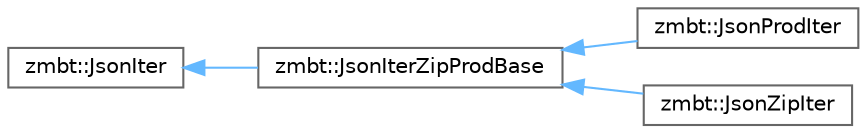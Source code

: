 digraph "Graphical Class Hierarchy"
{
 // LATEX_PDF_SIZE
  bgcolor="transparent";
  edge [fontname=Helvetica,fontsize=10,labelfontname=Helvetica,labelfontsize=10];
  node [fontname=Helvetica,fontsize=10,shape=box,height=0.2,width=0.4];
  rankdir="LR";
  Node0 [id="Node000000",label="zmbt::JsonIter",height=0.2,width=0.4,color="grey40", fillcolor="white", style="filled",URL="$classzmbt_1_1JsonIter.html",tooltip="Boost JSON array iterator interface."];
  Node0 -> Node1 [id="edge20_Node000000_Node000001",dir="back",color="steelblue1",style="solid",tooltip=" "];
  Node1 [id="Node000001",label="zmbt::JsonIterZipProdBase",height=0.2,width=0.4,color="grey40", fillcolor="white", style="filled",URL="$classzmbt_1_1JsonIterZipProdBase.html",tooltip="Boost JSON array iterator base for zip or cartesian product."];
  Node1 -> Node2 [id="edge21_Node000001_Node000002",dir="back",color="steelblue1",style="solid",tooltip=" "];
  Node2 [id="Node000002",label="zmbt::JsonProdIter",height=0.2,width=0.4,color="grey40", fillcolor="white", style="filled",URL="$classzmbt_1_1JsonProdIter.html",tooltip="Cartesian Product Iterator."];
  Node1 -> Node3 [id="edge22_Node000001_Node000003",dir="back",color="steelblue1",style="solid",tooltip=" "];
  Node3 [id="Node000003",label="zmbt::JsonZipIter",height=0.2,width=0.4,color="grey40", fillcolor="white", style="filled",URL="$classzmbt_1_1JsonZipIter.html",tooltip="Zip Iterator."];
}
